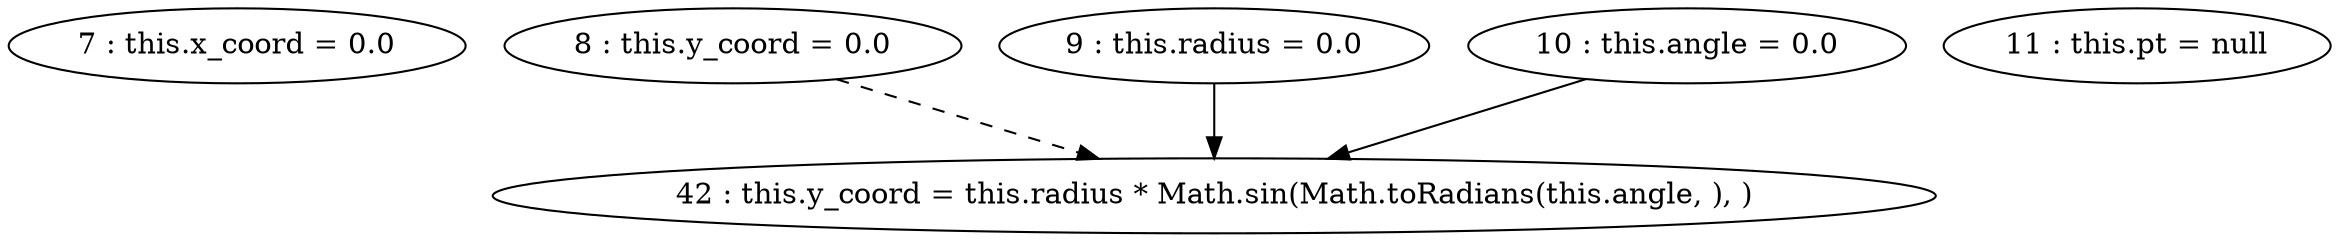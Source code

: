 digraph G {
"7 : this.x_coord = 0.0"
"8 : this.y_coord = 0.0"
"8 : this.y_coord = 0.0" -> "42 : this.y_coord = this.radius * Math.sin(Math.toRadians(this.angle, ), )" [style=dashed]
"9 : this.radius = 0.0"
"9 : this.radius = 0.0" -> "42 : this.y_coord = this.radius * Math.sin(Math.toRadians(this.angle, ), )"
"10 : this.angle = 0.0"
"10 : this.angle = 0.0" -> "42 : this.y_coord = this.radius * Math.sin(Math.toRadians(this.angle, ), )"
"11 : this.pt = null"
"42 : this.y_coord = this.radius * Math.sin(Math.toRadians(this.angle, ), )"
}